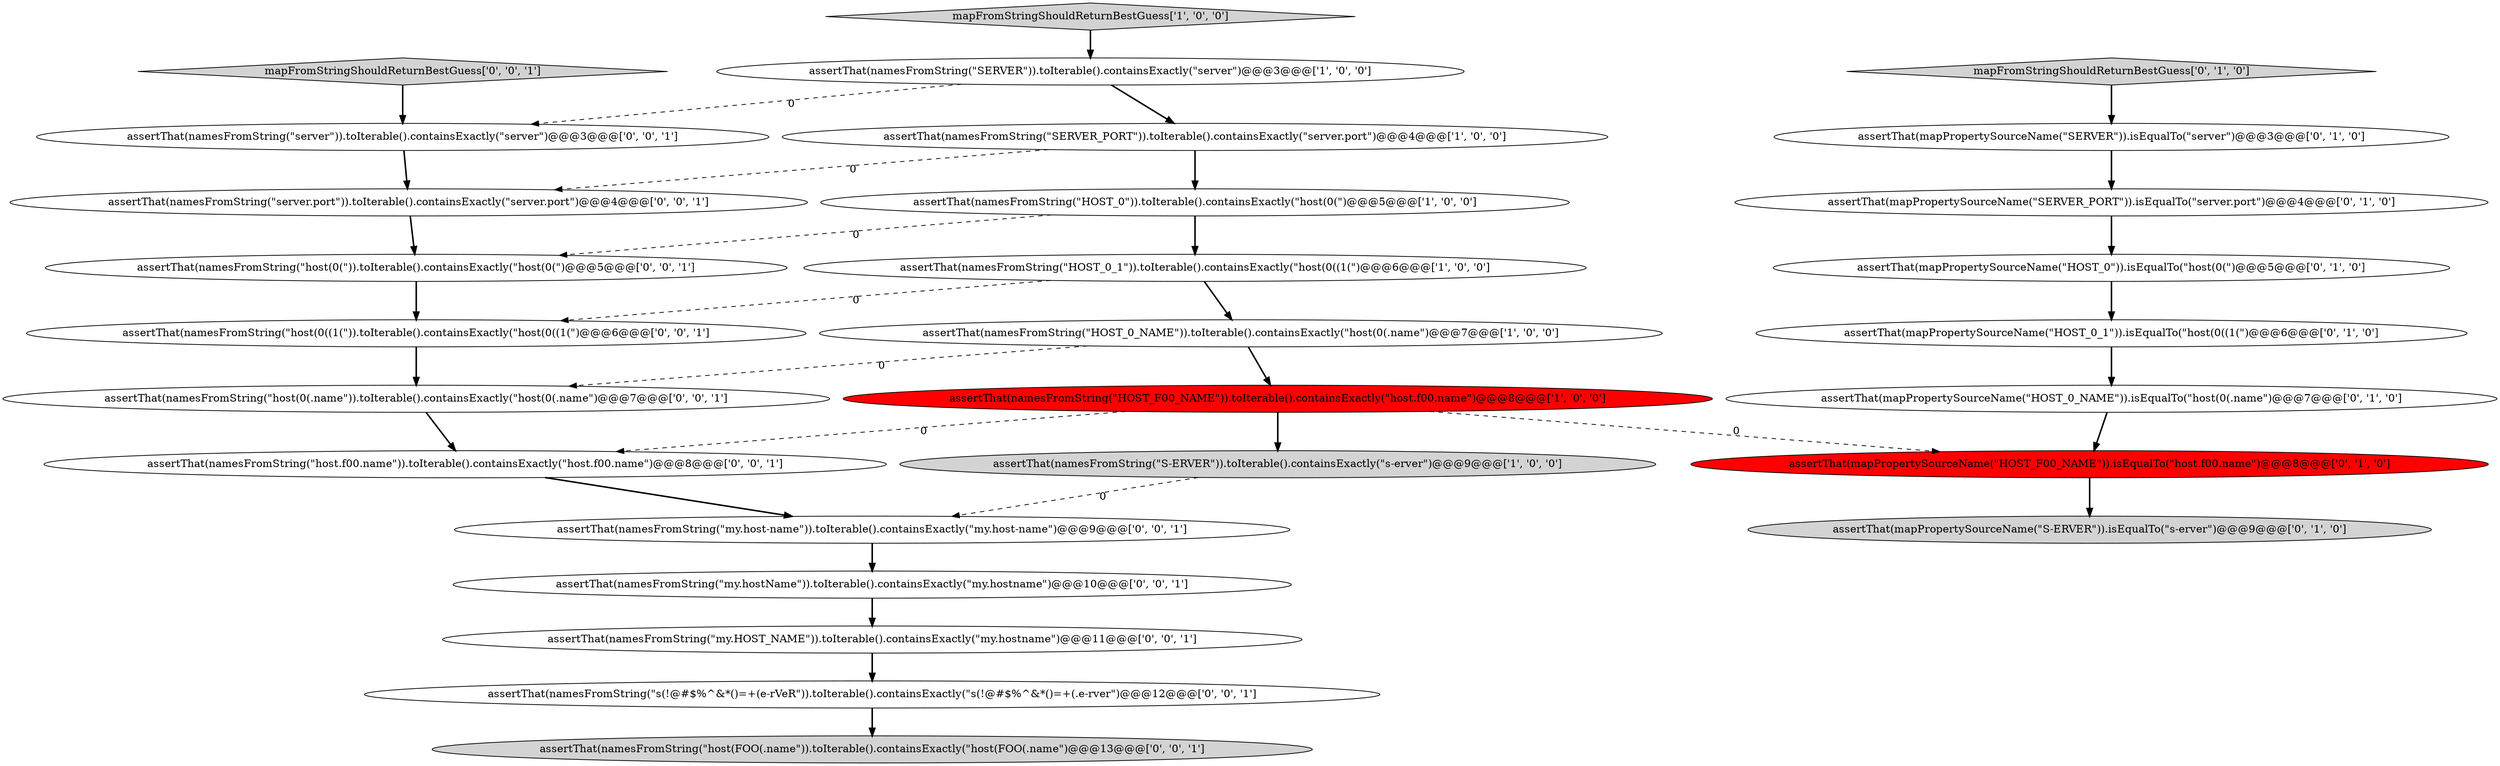 digraph {
13 [style = filled, label = "assertThat(mapPropertySourceName(\"HOST_0\")).isEqualTo(\"host(0(\")@@@5@@@['0', '1', '0']", fillcolor = white, shape = ellipse image = "AAA0AAABBB2BBB"];
6 [style = filled, label = "assertThat(namesFromString(\"HOST_0_1\")).toIterable().containsExactly(\"host(0((1(\")@@@6@@@['1', '0', '0']", fillcolor = white, shape = ellipse image = "AAA0AAABBB1BBB"];
14 [style = filled, label = "assertThat(mapPropertySourceName(\"S-ERVER\")).isEqualTo(\"s-erver\")@@@9@@@['0', '1', '0']", fillcolor = lightgray, shape = ellipse image = "AAA0AAABBB2BBB"];
7 [style = filled, label = "assertThat(namesFromString(\"HOST_0\")).toIterable().containsExactly(\"host(0(\")@@@5@@@['1', '0', '0']", fillcolor = white, shape = ellipse image = "AAA0AAABBB1BBB"];
18 [style = filled, label = "assertThat(namesFromString(\"server.port\")).toIterable().containsExactly(\"server.port\")@@@4@@@['0', '0', '1']", fillcolor = white, shape = ellipse image = "AAA0AAABBB3BBB"];
9 [style = filled, label = "mapFromStringShouldReturnBestGuess['0', '1', '0']", fillcolor = lightgray, shape = diamond image = "AAA0AAABBB2BBB"];
25 [style = filled, label = "assertThat(namesFromString(\"server\")).toIterable().containsExactly(\"server\")@@@3@@@['0', '0', '1']", fillcolor = white, shape = ellipse image = "AAA0AAABBB3BBB"];
19 [style = filled, label = "mapFromStringShouldReturnBestGuess['0', '0', '1']", fillcolor = lightgray, shape = diamond image = "AAA0AAABBB3BBB"];
3 [style = filled, label = "assertThat(namesFromString(\"SERVER\")).toIterable().containsExactly(\"server\")@@@3@@@['1', '0', '0']", fillcolor = white, shape = ellipse image = "AAA0AAABBB1BBB"];
21 [style = filled, label = "assertThat(namesFromString(\"host(0(.name\")).toIterable().containsExactly(\"host(0(.name\")@@@7@@@['0', '0', '1']", fillcolor = white, shape = ellipse image = "AAA0AAABBB3BBB"];
11 [style = filled, label = "assertThat(mapPropertySourceName(\"HOST_0_1\")).isEqualTo(\"host(0((1(\")@@@6@@@['0', '1', '0']", fillcolor = white, shape = ellipse image = "AAA0AAABBB2BBB"];
1 [style = filled, label = "assertThat(namesFromString(\"HOST_F00_NAME\")).toIterable().containsExactly(\"host.f00.name\")@@@8@@@['1', '0', '0']", fillcolor = red, shape = ellipse image = "AAA1AAABBB1BBB"];
2 [style = filled, label = "mapFromStringShouldReturnBestGuess['1', '0', '0']", fillcolor = lightgray, shape = diamond image = "AAA0AAABBB1BBB"];
5 [style = filled, label = "assertThat(namesFromString(\"SERVER_PORT\")).toIterable().containsExactly(\"server.port\")@@@4@@@['1', '0', '0']", fillcolor = white, shape = ellipse image = "AAA0AAABBB1BBB"];
4 [style = filled, label = "assertThat(namesFromString(\"S-ERVER\")).toIterable().containsExactly(\"s-erver\")@@@9@@@['1', '0', '0']", fillcolor = lightgray, shape = ellipse image = "AAA0AAABBB1BBB"];
22 [style = filled, label = "assertThat(namesFromString(\"host(FOO(.name\")).toIterable().containsExactly(\"host(FOO(.name\")@@@13@@@['0', '0', '1']", fillcolor = lightgray, shape = ellipse image = "AAA0AAABBB3BBB"];
15 [style = filled, label = "assertThat(mapPropertySourceName(\"HOST_F00_NAME\")).isEqualTo(\"host.f00.name\")@@@8@@@['0', '1', '0']", fillcolor = red, shape = ellipse image = "AAA1AAABBB2BBB"];
12 [style = filled, label = "assertThat(mapPropertySourceName(\"SERVER\")).isEqualTo(\"server\")@@@3@@@['0', '1', '0']", fillcolor = white, shape = ellipse image = "AAA0AAABBB2BBB"];
26 [style = filled, label = "assertThat(namesFromString(\"my.hostName\")).toIterable().containsExactly(\"my.hostname\")@@@10@@@['0', '0', '1']", fillcolor = white, shape = ellipse image = "AAA0AAABBB3BBB"];
10 [style = filled, label = "assertThat(mapPropertySourceName(\"SERVER_PORT\")).isEqualTo(\"server.port\")@@@4@@@['0', '1', '0']", fillcolor = white, shape = ellipse image = "AAA0AAABBB2BBB"];
16 [style = filled, label = "assertThat(namesFromString(\"my.host-name\")).toIterable().containsExactly(\"my.host-name\")@@@9@@@['0', '0', '1']", fillcolor = white, shape = ellipse image = "AAA0AAABBB3BBB"];
8 [style = filled, label = "assertThat(mapPropertySourceName(\"HOST_0_NAME\")).isEqualTo(\"host(0(.name\")@@@7@@@['0', '1', '0']", fillcolor = white, shape = ellipse image = "AAA0AAABBB2BBB"];
0 [style = filled, label = "assertThat(namesFromString(\"HOST_0_NAME\")).toIterable().containsExactly(\"host(0(.name\")@@@7@@@['1', '0', '0']", fillcolor = white, shape = ellipse image = "AAA0AAABBB1BBB"];
23 [style = filled, label = "assertThat(namesFromString(\"host.f00.name\")).toIterable().containsExactly(\"host.f00.name\")@@@8@@@['0', '0', '1']", fillcolor = white, shape = ellipse image = "AAA0AAABBB3BBB"];
27 [style = filled, label = "assertThat(namesFromString(\"host(0(\")).toIterable().containsExactly(\"host(0(\")@@@5@@@['0', '0', '1']", fillcolor = white, shape = ellipse image = "AAA0AAABBB3BBB"];
17 [style = filled, label = "assertThat(namesFromString(\"host(0((1(\")).toIterable().containsExactly(\"host(0((1(\")@@@6@@@['0', '0', '1']", fillcolor = white, shape = ellipse image = "AAA0AAABBB3BBB"];
20 [style = filled, label = "assertThat(namesFromString(\"my.HOST_NAME\")).toIterable().containsExactly(\"my.hostname\")@@@11@@@['0', '0', '1']", fillcolor = white, shape = ellipse image = "AAA0AAABBB3BBB"];
24 [style = filled, label = "assertThat(namesFromString(\"s(!@#$%^&*()=+(e-rVeR\")).toIterable().containsExactly(\"s(!@#$%^&*()=+(.e-rver\")@@@12@@@['0', '0', '1']", fillcolor = white, shape = ellipse image = "AAA0AAABBB3BBB"];
1->4 [style = bold, label=""];
23->16 [style = bold, label=""];
8->15 [style = bold, label=""];
4->16 [style = dashed, label="0"];
15->14 [style = bold, label=""];
1->15 [style = dashed, label="0"];
2->3 [style = bold, label=""];
25->18 [style = bold, label=""];
16->26 [style = bold, label=""];
6->17 [style = dashed, label="0"];
6->0 [style = bold, label=""];
5->18 [style = dashed, label="0"];
24->22 [style = bold, label=""];
13->11 [style = bold, label=""];
19->25 [style = bold, label=""];
7->27 [style = dashed, label="0"];
3->5 [style = bold, label=""];
12->10 [style = bold, label=""];
10->13 [style = bold, label=""];
18->27 [style = bold, label=""];
0->21 [style = dashed, label="0"];
0->1 [style = bold, label=""];
7->6 [style = bold, label=""];
27->17 [style = bold, label=""];
5->7 [style = bold, label=""];
11->8 [style = bold, label=""];
9->12 [style = bold, label=""];
20->24 [style = bold, label=""];
1->23 [style = dashed, label="0"];
17->21 [style = bold, label=""];
26->20 [style = bold, label=""];
21->23 [style = bold, label=""];
3->25 [style = dashed, label="0"];
}

